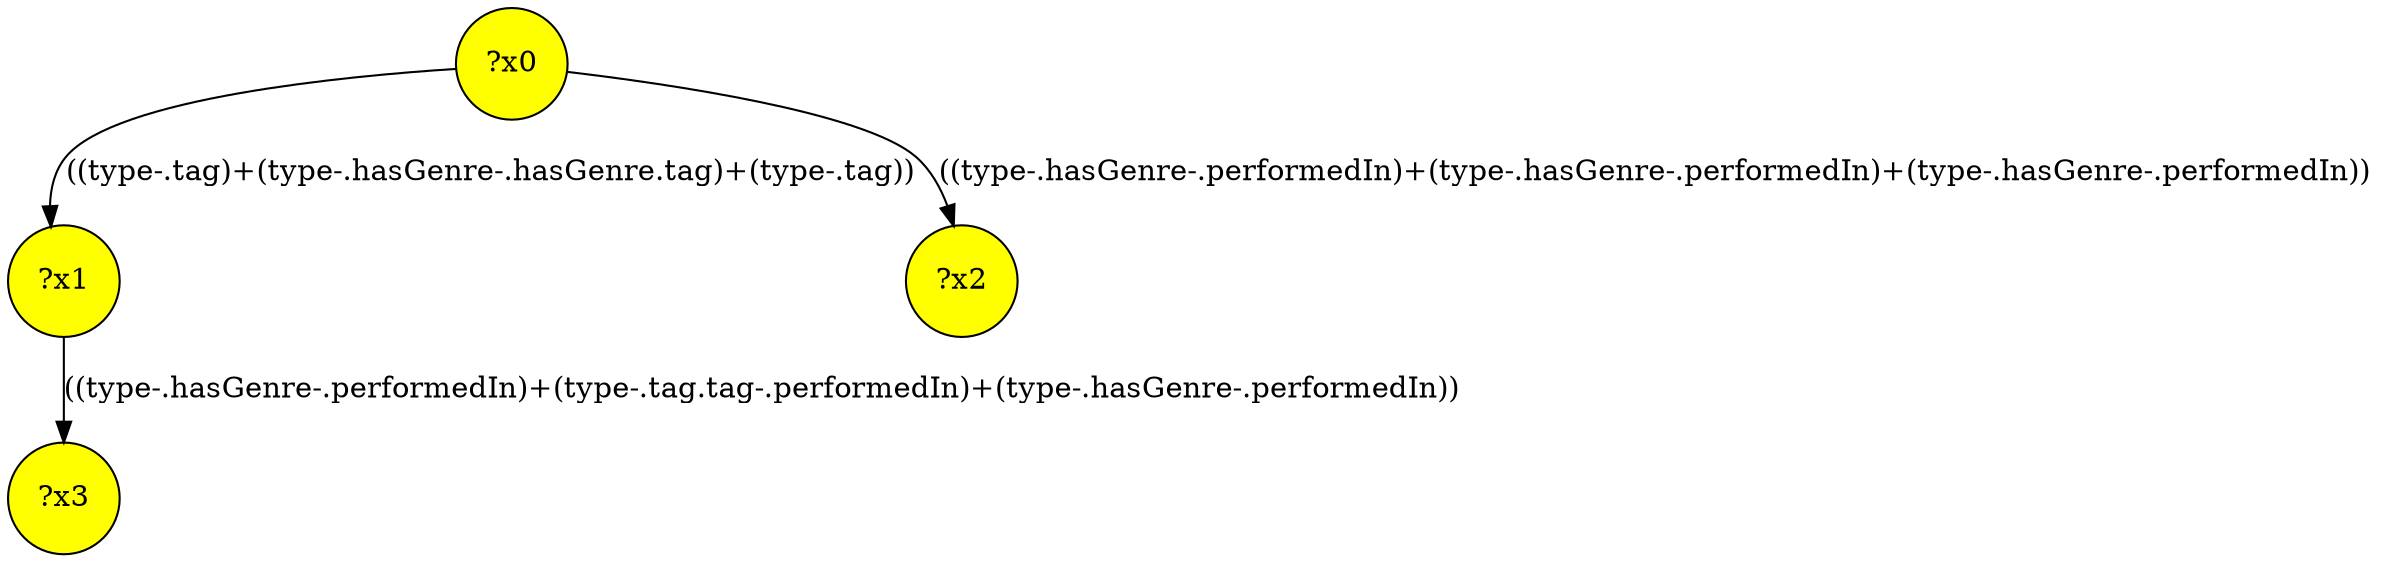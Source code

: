 digraph g {
	x3 [fillcolor="yellow", style="filled," shape=circle, label="?x3"];
	x0 [fillcolor="yellow", style="filled," shape=circle, label="?x0"];
	x1 [fillcolor="yellow", style="filled," shape=circle, label="?x1"];
	x2 [fillcolor="yellow", style="filled," shape=circle, label="?x2"];
	x0 -> x1 [label="((type-.tag)+(type-.hasGenre-.hasGenre.tag)+(type-.tag))"];
	x0 -> x2 [label="((type-.hasGenre-.performedIn)+(type-.hasGenre-.performedIn)+(type-.hasGenre-.performedIn))"];
	x1 -> x3 [label="((type-.hasGenre-.performedIn)+(type-.tag.tag-.performedIn)+(type-.hasGenre-.performedIn))"];
}
